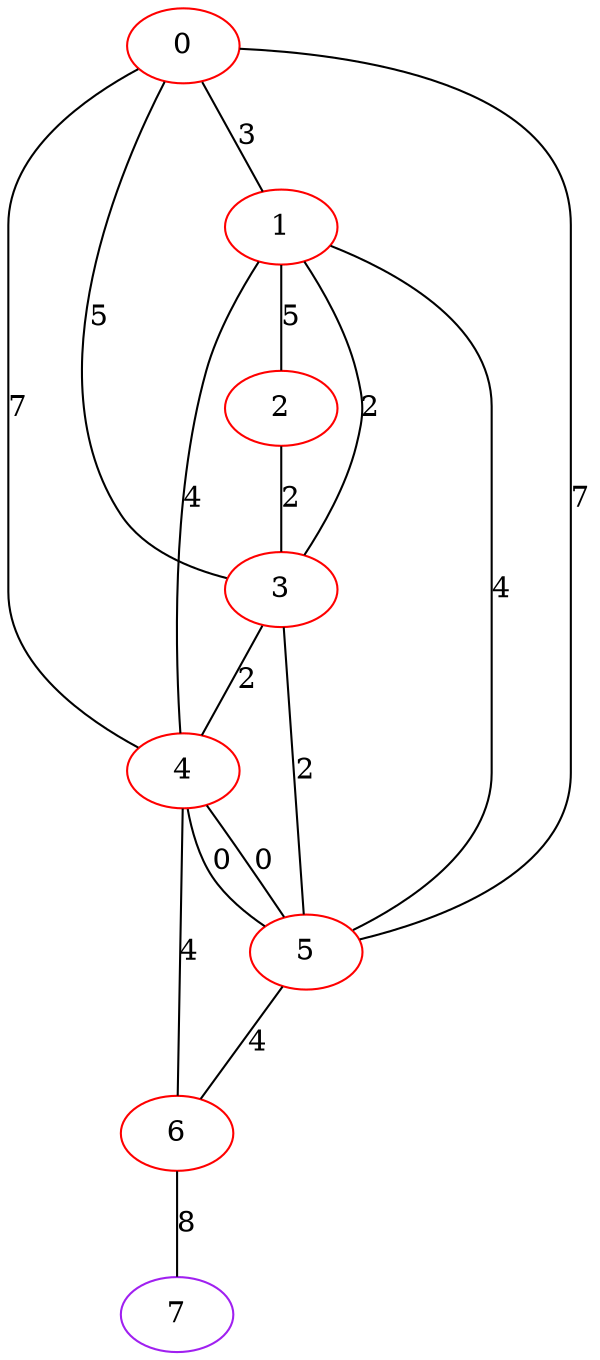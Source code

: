 graph "" {
0 [color=red, weight=1];
1 [color=red, weight=1];
2 [color=red, weight=1];
3 [color=red, weight=1];
4 [color=red, weight=1];
5 [color=red, weight=1];
6 [color=red, weight=1];
7 [color=purple, weight=4];
0 -- 1  [key=0, label=3];
0 -- 3  [key=0, label=5];
0 -- 4  [key=0, label=7];
0 -- 5  [key=0, label=7];
1 -- 2  [key=0, label=5];
1 -- 3  [key=0, label=2];
1 -- 4  [key=0, label=4];
1 -- 5  [key=0, label=4];
2 -- 3  [key=0, label=2];
3 -- 4  [key=0, label=2];
3 -- 5  [key=0, label=2];
4 -- 5  [key=0, label=0];
4 -- 5  [key=1, label=0];
4 -- 6  [key=0, label=4];
5 -- 6  [key=0, label=4];
6 -- 7  [key=0, label=8];
}
